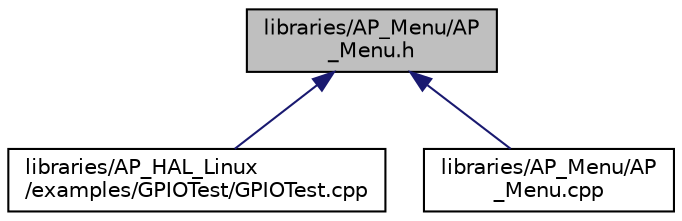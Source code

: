digraph "libraries/AP_Menu/AP_Menu.h"
{
 // INTERACTIVE_SVG=YES
  edge [fontname="Helvetica",fontsize="10",labelfontname="Helvetica",labelfontsize="10"];
  node [fontname="Helvetica",fontsize="10",shape=record];
  Node1 [label="libraries/AP_Menu/AP\l_Menu.h",height=0.2,width=0.4,color="black", fillcolor="grey75", style="filled", fontcolor="black"];
  Node1 -> Node2 [dir="back",color="midnightblue",fontsize="10",style="solid",fontname="Helvetica"];
  Node2 [label="libraries/AP_HAL_Linux\l/examples/GPIOTest/GPIOTest.cpp",height=0.2,width=0.4,color="black", fillcolor="white", style="filled",URL="$GPIOTest_8cpp.html"];
  Node1 -> Node3 [dir="back",color="midnightblue",fontsize="10",style="solid",fontname="Helvetica"];
  Node3 [label="libraries/AP_Menu/AP\l_Menu.cpp",height=0.2,width=0.4,color="black", fillcolor="white", style="filled",URL="$AP__Menu_8cpp.html"];
}
